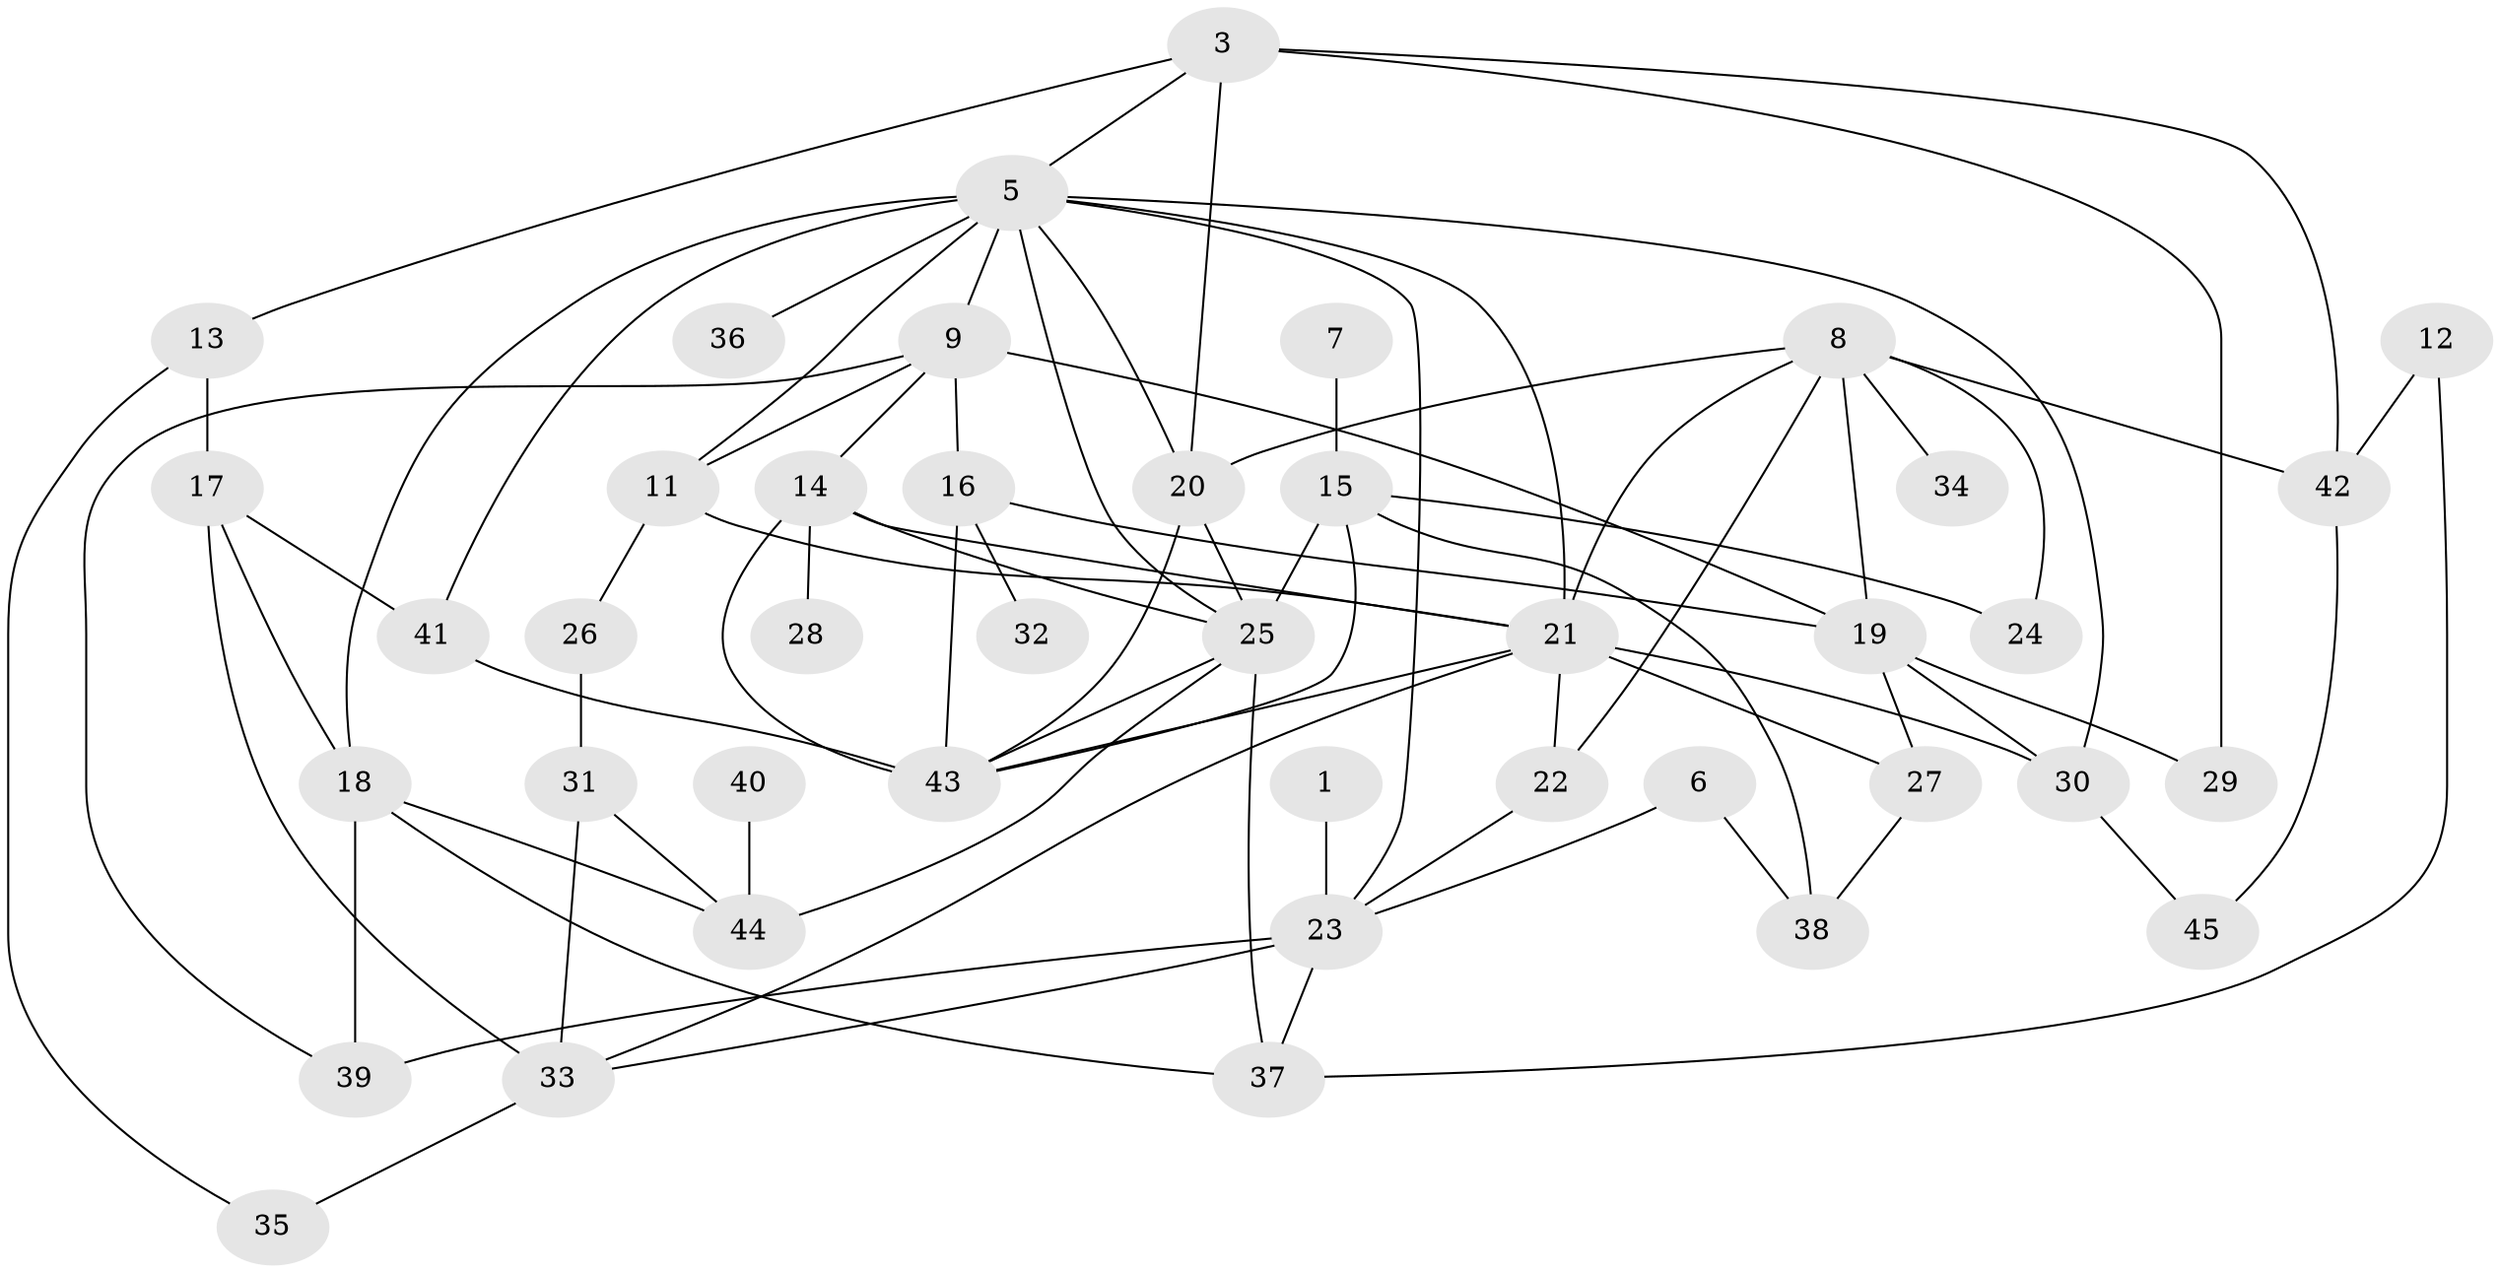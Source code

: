 // original degree distribution, {2: 0.2631578947368421, 3: 0.19736842105263158, 11: 0.013157894736842105, 5: 0.07894736842105263, 1: 0.18421052631578946, 0: 0.05263157894736842, 4: 0.11842105263157894, 6: 0.05263157894736842, 10: 0.013157894736842105, 7: 0.02631578947368421}
// Generated by graph-tools (version 1.1) at 2025/35/03/04/25 23:35:44]
// undirected, 42 vertices, 80 edges
graph export_dot {
  node [color=gray90,style=filled];
  1;
  3;
  5;
  6;
  7;
  8;
  9;
  11;
  12;
  13;
  14;
  15;
  16;
  17;
  18;
  19;
  20;
  21;
  22;
  23;
  24;
  25;
  26;
  27;
  28;
  29;
  30;
  31;
  32;
  33;
  34;
  35;
  36;
  37;
  38;
  39;
  40;
  41;
  42;
  43;
  44;
  45;
  1 -- 23 [weight=1.0];
  3 -- 5 [weight=1.0];
  3 -- 13 [weight=1.0];
  3 -- 20 [weight=2.0];
  3 -- 29 [weight=1.0];
  3 -- 42 [weight=1.0];
  5 -- 9 [weight=1.0];
  5 -- 11 [weight=1.0];
  5 -- 18 [weight=1.0];
  5 -- 20 [weight=1.0];
  5 -- 21 [weight=1.0];
  5 -- 23 [weight=1.0];
  5 -- 25 [weight=1.0];
  5 -- 30 [weight=1.0];
  5 -- 36 [weight=1.0];
  5 -- 41 [weight=2.0];
  6 -- 23 [weight=1.0];
  6 -- 38 [weight=1.0];
  7 -- 15 [weight=1.0];
  8 -- 19 [weight=1.0];
  8 -- 20 [weight=1.0];
  8 -- 21 [weight=1.0];
  8 -- 22 [weight=1.0];
  8 -- 24 [weight=1.0];
  8 -- 34 [weight=1.0];
  8 -- 42 [weight=1.0];
  9 -- 11 [weight=1.0];
  9 -- 14 [weight=1.0];
  9 -- 16 [weight=1.0];
  9 -- 19 [weight=1.0];
  9 -- 39 [weight=1.0];
  11 -- 21 [weight=1.0];
  11 -- 26 [weight=1.0];
  12 -- 37 [weight=1.0];
  12 -- 42 [weight=1.0];
  13 -- 17 [weight=1.0];
  13 -- 35 [weight=1.0];
  14 -- 21 [weight=1.0];
  14 -- 25 [weight=1.0];
  14 -- 28 [weight=1.0];
  14 -- 43 [weight=1.0];
  15 -- 24 [weight=1.0];
  15 -- 25 [weight=1.0];
  15 -- 38 [weight=1.0];
  15 -- 43 [weight=2.0];
  16 -- 19 [weight=1.0];
  16 -- 32 [weight=1.0];
  16 -- 43 [weight=1.0];
  17 -- 18 [weight=1.0];
  17 -- 33 [weight=1.0];
  17 -- 41 [weight=1.0];
  18 -- 37 [weight=1.0];
  18 -- 39 [weight=1.0];
  18 -- 44 [weight=1.0];
  19 -- 27 [weight=1.0];
  19 -- 29 [weight=1.0];
  19 -- 30 [weight=1.0];
  20 -- 25 [weight=1.0];
  20 -- 43 [weight=1.0];
  21 -- 22 [weight=1.0];
  21 -- 27 [weight=1.0];
  21 -- 30 [weight=1.0];
  21 -- 33 [weight=1.0];
  21 -- 43 [weight=1.0];
  22 -- 23 [weight=1.0];
  23 -- 33 [weight=1.0];
  23 -- 37 [weight=1.0];
  23 -- 39 [weight=1.0];
  25 -- 37 [weight=1.0];
  25 -- 43 [weight=1.0];
  25 -- 44 [weight=1.0];
  26 -- 31 [weight=1.0];
  27 -- 38 [weight=1.0];
  30 -- 45 [weight=1.0];
  31 -- 33 [weight=1.0];
  31 -- 44 [weight=1.0];
  33 -- 35 [weight=1.0];
  40 -- 44 [weight=1.0];
  41 -- 43 [weight=1.0];
  42 -- 45 [weight=1.0];
}
